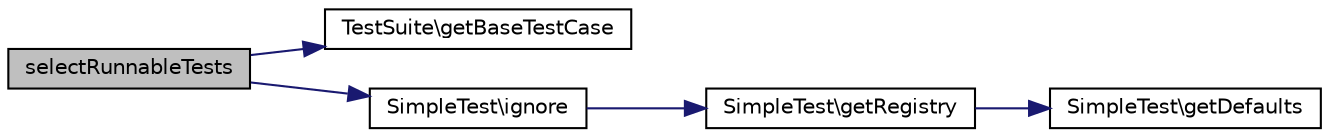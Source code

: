 digraph "selectRunnableTests"
{
  edge [fontname="Helvetica",fontsize="10",labelfontname="Helvetica",labelfontsize="10"];
  node [fontname="Helvetica",fontsize="10",shape=record];
  rankdir="LR";
  Node1 [label="selectRunnableTests",height=0.2,width=0.4,color="black", fillcolor="grey75", style="filled" fontcolor="black"];
  Node1 -> Node2 [color="midnightblue",fontsize="10",style="solid",fontname="Helvetica"];
  Node2 [label="TestSuite\\getBaseTestCase",height=0.2,width=0.4,color="black", fillcolor="white", style="filled",URL="$class_test_suite.html#acaab296f882d579a30db660cdf010a57"];
  Node1 -> Node3 [color="midnightblue",fontsize="10",style="solid",fontname="Helvetica"];
  Node3 [label="SimpleTest\\ignore",height=0.2,width=0.4,color="black", fillcolor="white", style="filled",URL="$class_simple_test.html#af9bf1ea85a923c8638fe1b43875091d2"];
  Node3 -> Node4 [color="midnightblue",fontsize="10",style="solid",fontname="Helvetica"];
  Node4 [label="SimpleTest\\getRegistry",height=0.2,width=0.4,color="black", fillcolor="white", style="filled",URL="$class_simple_test.html#a91320adbec8b564c37b40a29aa9df772"];
  Node4 -> Node5 [color="midnightblue",fontsize="10",style="solid",fontname="Helvetica"];
  Node5 [label="SimpleTest\\getDefaults",height=0.2,width=0.4,color="black", fillcolor="white", style="filled",URL="$class_simple_test.html#a82efa1571705e561b8bae6b73060945d"];
}
